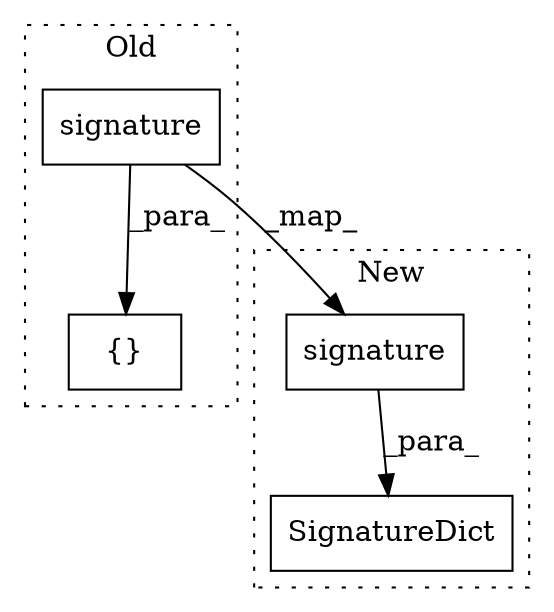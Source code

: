 digraph G {
subgraph cluster0 {
1 [label="{}" a="4" s="1172,1414" l="1,1" shape="box"];
3 [label="signature" a="32" s="1190,1204" l="10,1" shape="box"];
label = "Old";
style="dotted";
}
subgraph cluster1 {
2 [label="SignatureDict" a="32" s="1206,1461" l="14,1" shape="box"];
4 [label="signature" a="32" s="1237,1251" l="10,1" shape="box"];
label = "New";
style="dotted";
}
3 -> 4 [label="_map_"];
3 -> 1 [label="_para_"];
4 -> 2 [label="_para_"];
}